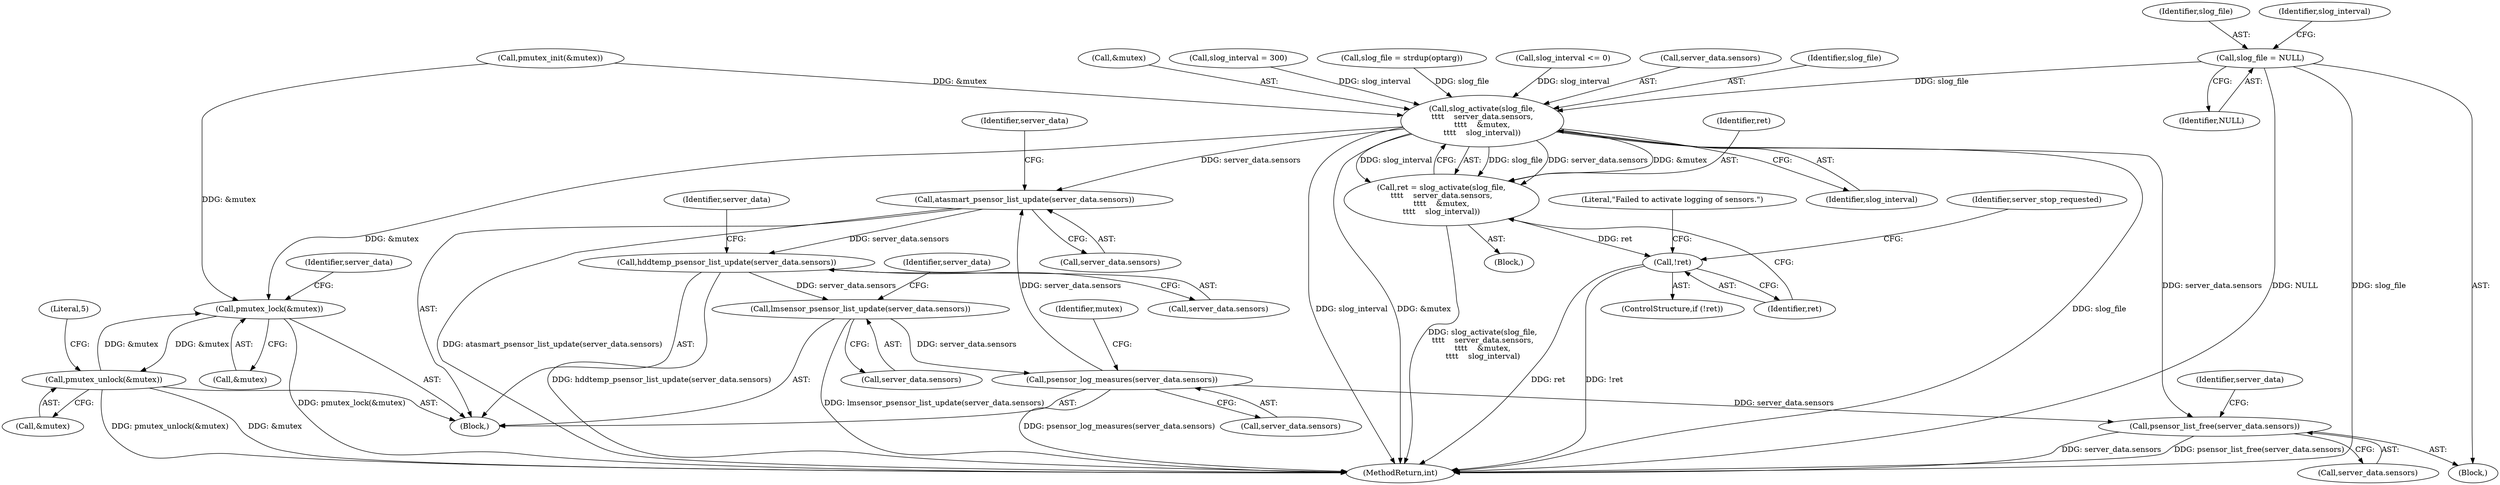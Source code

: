 digraph "0_wpitchoune_8b10426dcc0246c1712a99460dd470dcb1cc4d9c_0@pointer" {
"1000142" [label="(Call,slog_file = NULL)"];
"1000356" [label="(Call,slog_activate(slog_file,\n\t\t\t\t    server_data.sensors,\n\t\t\t\t    &mutex,\n\t\t\t\t    slog_interval))"];
"1000354" [label="(Call,ret = slog_activate(slog_file,\n\t\t\t\t    server_data.sensors,\n\t\t\t\t    &mutex,\n\t\t\t\t    slog_interval))"];
"1000365" [label="(Call,!ret)"];
"1000374" [label="(Call,pmutex_lock(&mutex))"];
"1000402" [label="(Call,pmutex_unlock(&mutex))"];
"1000386" [label="(Call,atasmart_psensor_list_update(server_data.sensors))"];
"1000390" [label="(Call,hddtemp_psensor_list_update(server_data.sensors))"];
"1000394" [label="(Call,lmsensor_psensor_list_update(server_data.sensors))"];
"1000398" [label="(Call,psensor_log_measures(server_data.sensors))"];
"1000410" [label="(Call,psensor_list_free(server_data.sensors))"];
"1000348" [label="(Call,slog_interval <= 0)"];
"1000387" [label="(Call,server_data.sensors)"];
"1000355" [label="(Identifier,ret)"];
"1000374" [label="(Call,pmutex_lock(&mutex))"];
"1000411" [label="(Call,server_data.sensors)"];
"1000392" [label="(Identifier,server_data)"];
"1000143" [label="(Identifier,slog_file)"];
"1000398" [label="(Call,psensor_log_measures(server_data.sensors))"];
"1000386" [label="(Call,atasmart_psensor_list_update(server_data.sensors))"];
"1000372" [label="(Identifier,server_stop_requested)"];
"1000416" [label="(Identifier,server_data)"];
"1000373" [label="(Block,)"];
"1000284" [label="(Call,pmutex_init(&mutex))"];
"1000380" [label="(Identifier,server_data)"];
"1000104" [label="(Block,)"];
"1000432" [label="(MethodReturn,int)"];
"1000369" [label="(Literal,\"Failed to activate logging of sensors.\")"];
"1000142" [label="(Call,slog_file = NULL)"];
"1000406" [label="(Literal,5)"];
"1000390" [label="(Call,hddtemp_psensor_list_update(server_data.sensors))"];
"1000346" [label="(Block,)"];
"1000354" [label="(Call,ret = slog_activate(slog_file,\n\t\t\t\t    server_data.sensors,\n\t\t\t\t    &mutex,\n\t\t\t\t    slog_interval))"];
"1000391" [label="(Call,server_data.sensors)"];
"1000404" [label="(Identifier,mutex)"];
"1000146" [label="(Identifier,slog_interval)"];
"1000364" [label="(ControlStructure,if (!ret))"];
"1000375" [label="(Call,&mutex)"];
"1000396" [label="(Identifier,server_data)"];
"1000410" [label="(Call,psensor_list_free(server_data.sensors))"];
"1000402" [label="(Call,pmutex_unlock(&mutex))"];
"1000400" [label="(Identifier,server_data)"];
"1000399" [label="(Call,server_data.sensors)"];
"1000358" [label="(Call,server_data.sensors)"];
"1000365" [label="(Call,!ret)"];
"1000357" [label="(Identifier,slog_file)"];
"1000361" [label="(Call,&mutex)"];
"1000356" [label="(Call,slog_activate(slog_file,\n\t\t\t\t    server_data.sensors,\n\t\t\t\t    &mutex,\n\t\t\t\t    slog_interval))"];
"1000394" [label="(Call,lmsensor_psensor_list_update(server_data.sensors))"];
"1000395" [label="(Call,server_data.sensors)"];
"1000363" [label="(Identifier,slog_interval)"];
"1000403" [label="(Call,&mutex)"];
"1000351" [label="(Call,slog_interval = 300)"];
"1000366" [label="(Identifier,ret)"];
"1000227" [label="(Call,slog_file = strdup(optarg))"];
"1000144" [label="(Identifier,NULL)"];
"1000142" -> "1000104"  [label="AST: "];
"1000142" -> "1000144"  [label="CFG: "];
"1000143" -> "1000142"  [label="AST: "];
"1000144" -> "1000142"  [label="AST: "];
"1000146" -> "1000142"  [label="CFG: "];
"1000142" -> "1000432"  [label="DDG: NULL"];
"1000142" -> "1000432"  [label="DDG: slog_file"];
"1000142" -> "1000356"  [label="DDG: slog_file"];
"1000356" -> "1000354"  [label="AST: "];
"1000356" -> "1000363"  [label="CFG: "];
"1000357" -> "1000356"  [label="AST: "];
"1000358" -> "1000356"  [label="AST: "];
"1000361" -> "1000356"  [label="AST: "];
"1000363" -> "1000356"  [label="AST: "];
"1000354" -> "1000356"  [label="CFG: "];
"1000356" -> "1000432"  [label="DDG: &mutex"];
"1000356" -> "1000432"  [label="DDG: slog_file"];
"1000356" -> "1000432"  [label="DDG: slog_interval"];
"1000356" -> "1000354"  [label="DDG: slog_file"];
"1000356" -> "1000354"  [label="DDG: server_data.sensors"];
"1000356" -> "1000354"  [label="DDG: &mutex"];
"1000356" -> "1000354"  [label="DDG: slog_interval"];
"1000227" -> "1000356"  [label="DDG: slog_file"];
"1000284" -> "1000356"  [label="DDG: &mutex"];
"1000348" -> "1000356"  [label="DDG: slog_interval"];
"1000351" -> "1000356"  [label="DDG: slog_interval"];
"1000356" -> "1000374"  [label="DDG: &mutex"];
"1000356" -> "1000386"  [label="DDG: server_data.sensors"];
"1000356" -> "1000410"  [label="DDG: server_data.sensors"];
"1000354" -> "1000346"  [label="AST: "];
"1000355" -> "1000354"  [label="AST: "];
"1000366" -> "1000354"  [label="CFG: "];
"1000354" -> "1000432"  [label="DDG: slog_activate(slog_file,\n\t\t\t\t    server_data.sensors,\n\t\t\t\t    &mutex,\n\t\t\t\t    slog_interval)"];
"1000354" -> "1000365"  [label="DDG: ret"];
"1000365" -> "1000364"  [label="AST: "];
"1000365" -> "1000366"  [label="CFG: "];
"1000366" -> "1000365"  [label="AST: "];
"1000369" -> "1000365"  [label="CFG: "];
"1000372" -> "1000365"  [label="CFG: "];
"1000365" -> "1000432"  [label="DDG: !ret"];
"1000365" -> "1000432"  [label="DDG: ret"];
"1000374" -> "1000373"  [label="AST: "];
"1000374" -> "1000375"  [label="CFG: "];
"1000375" -> "1000374"  [label="AST: "];
"1000380" -> "1000374"  [label="CFG: "];
"1000374" -> "1000432"  [label="DDG: pmutex_lock(&mutex)"];
"1000402" -> "1000374"  [label="DDG: &mutex"];
"1000284" -> "1000374"  [label="DDG: &mutex"];
"1000374" -> "1000402"  [label="DDG: &mutex"];
"1000402" -> "1000373"  [label="AST: "];
"1000402" -> "1000403"  [label="CFG: "];
"1000403" -> "1000402"  [label="AST: "];
"1000406" -> "1000402"  [label="CFG: "];
"1000402" -> "1000432"  [label="DDG: pmutex_unlock(&mutex)"];
"1000402" -> "1000432"  [label="DDG: &mutex"];
"1000386" -> "1000373"  [label="AST: "];
"1000386" -> "1000387"  [label="CFG: "];
"1000387" -> "1000386"  [label="AST: "];
"1000392" -> "1000386"  [label="CFG: "];
"1000386" -> "1000432"  [label="DDG: atasmart_psensor_list_update(server_data.sensors)"];
"1000398" -> "1000386"  [label="DDG: server_data.sensors"];
"1000386" -> "1000390"  [label="DDG: server_data.sensors"];
"1000390" -> "1000373"  [label="AST: "];
"1000390" -> "1000391"  [label="CFG: "];
"1000391" -> "1000390"  [label="AST: "];
"1000396" -> "1000390"  [label="CFG: "];
"1000390" -> "1000432"  [label="DDG: hddtemp_psensor_list_update(server_data.sensors)"];
"1000390" -> "1000394"  [label="DDG: server_data.sensors"];
"1000394" -> "1000373"  [label="AST: "];
"1000394" -> "1000395"  [label="CFG: "];
"1000395" -> "1000394"  [label="AST: "];
"1000400" -> "1000394"  [label="CFG: "];
"1000394" -> "1000432"  [label="DDG: lmsensor_psensor_list_update(server_data.sensors)"];
"1000394" -> "1000398"  [label="DDG: server_data.sensors"];
"1000398" -> "1000373"  [label="AST: "];
"1000398" -> "1000399"  [label="CFG: "];
"1000399" -> "1000398"  [label="AST: "];
"1000404" -> "1000398"  [label="CFG: "];
"1000398" -> "1000432"  [label="DDG: psensor_log_measures(server_data.sensors)"];
"1000398" -> "1000410"  [label="DDG: server_data.sensors"];
"1000410" -> "1000104"  [label="AST: "];
"1000410" -> "1000411"  [label="CFG: "];
"1000411" -> "1000410"  [label="AST: "];
"1000416" -> "1000410"  [label="CFG: "];
"1000410" -> "1000432"  [label="DDG: server_data.sensors"];
"1000410" -> "1000432"  [label="DDG: psensor_list_free(server_data.sensors)"];
}
